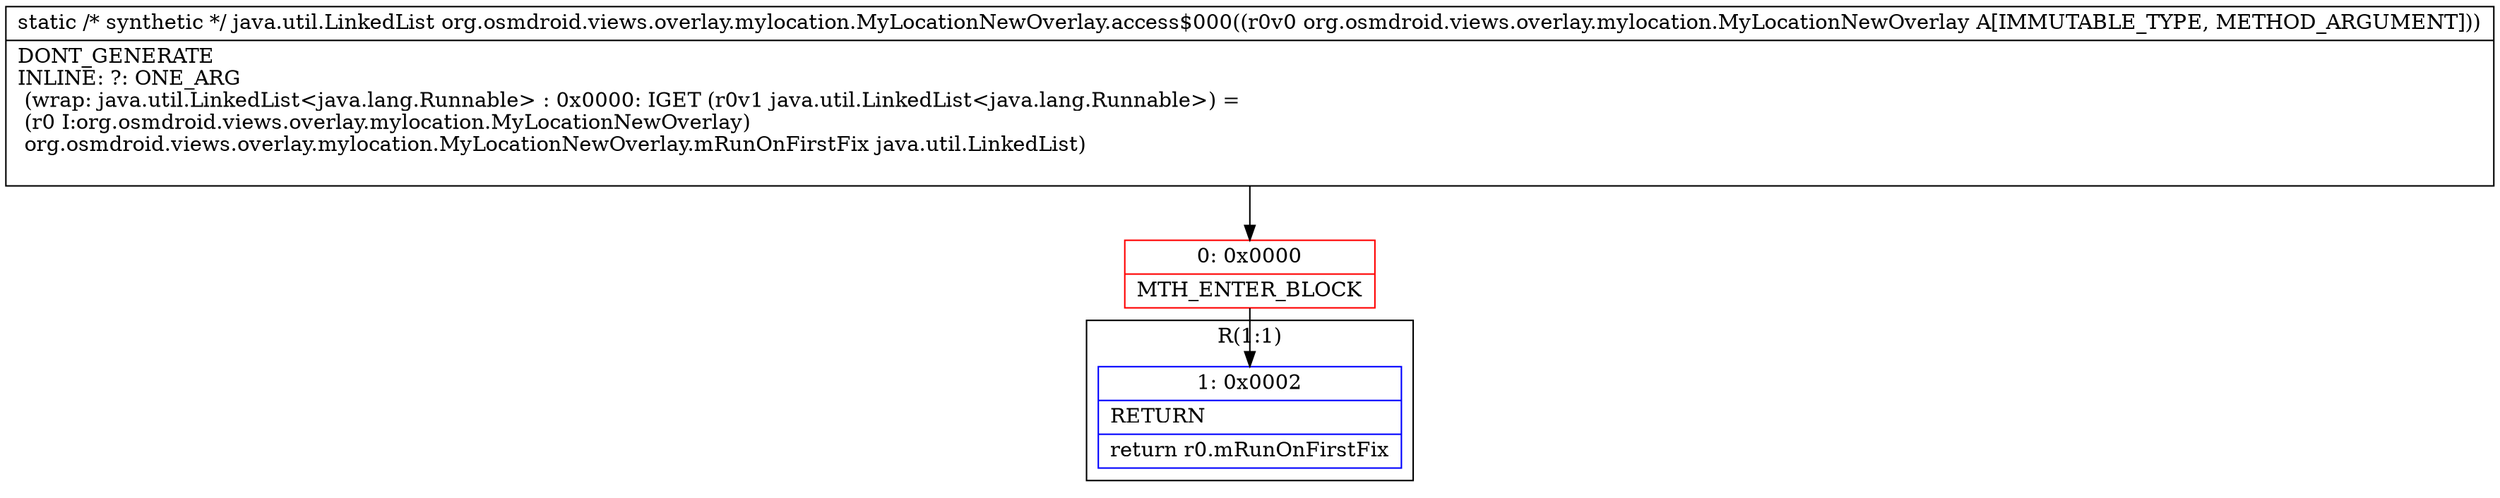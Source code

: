 digraph "CFG fororg.osmdroid.views.overlay.mylocation.MyLocationNewOverlay.access$000(Lorg\/osmdroid\/views\/overlay\/mylocation\/MyLocationNewOverlay;)Ljava\/util\/LinkedList;" {
subgraph cluster_Region_767953666 {
label = "R(1:1)";
node [shape=record,color=blue];
Node_1 [shape=record,label="{1\:\ 0x0002|RETURN\l|return r0.mRunOnFirstFix\l}"];
}
Node_0 [shape=record,color=red,label="{0\:\ 0x0000|MTH_ENTER_BLOCK\l}"];
MethodNode[shape=record,label="{static \/* synthetic *\/ java.util.LinkedList org.osmdroid.views.overlay.mylocation.MyLocationNewOverlay.access$000((r0v0 org.osmdroid.views.overlay.mylocation.MyLocationNewOverlay A[IMMUTABLE_TYPE, METHOD_ARGUMENT]))  | DONT_GENERATE\lINLINE: ?: ONE_ARG  \l  (wrap: java.util.LinkedList\<java.lang.Runnable\> : 0x0000: IGET  (r0v1 java.util.LinkedList\<java.lang.Runnable\>) = \l  (r0 I:org.osmdroid.views.overlay.mylocation.MyLocationNewOverlay)\l org.osmdroid.views.overlay.mylocation.MyLocationNewOverlay.mRunOnFirstFix java.util.LinkedList)\l\l}"];
MethodNode -> Node_0;
Node_0 -> Node_1;
}

